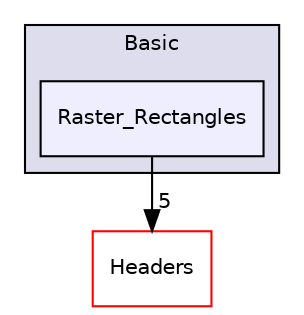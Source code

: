 digraph "Raster_Rectangles" {
  compound=true
  node [ fontsize="10", fontname="Helvetica"];
  edge [ labelfontsize="10", labelfontname="Helvetica"];
  subgraph clusterdir_fff1b91a0428f70ca6ccff656ee7b826 {
    graph [ bgcolor="#ddddee", pencolor="black", label="Basic" fontname="Helvetica", fontsize="10", URL="dir_fff1b91a0428f70ca6ccff656ee7b826.html"]
  dir_b7483112aa505a2e66a922f191cace10 [shape=box, label="Raster_Rectangles", style="filled", fillcolor="#eeeeff", pencolor="black", URL="dir_b7483112aa505a2e66a922f191cace10.html"];
  }
  dir_3ed09e8ce6640af79318ee4a8db1ede0 [shape=box label="Headers" fillcolor="white" style="filled" color="red" URL="dir_3ed09e8ce6640af79318ee4a8db1ede0.html"];
  dir_b7483112aa505a2e66a922f191cace10->dir_3ed09e8ce6640af79318ee4a8db1ede0 [headlabel="5", labeldistance=1.5 headhref="dir_000063_000008.html"];
}
